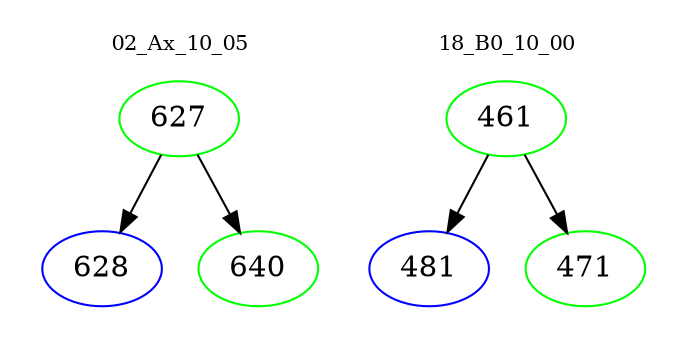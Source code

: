 digraph{
subgraph cluster_0 {
color = white
label = "02_Ax_10_05";
fontsize=10;
T0_627 [label="627", color="green"]
T0_627 -> T0_628 [color="black"]
T0_628 [label="628", color="blue"]
T0_627 -> T0_640 [color="black"]
T0_640 [label="640", color="green"]
}
subgraph cluster_1 {
color = white
label = "18_B0_10_00";
fontsize=10;
T1_461 [label="461", color="green"]
T1_461 -> T1_481 [color="black"]
T1_481 [label="481", color="blue"]
T1_461 -> T1_471 [color="black"]
T1_471 [label="471", color="green"]
}
}

